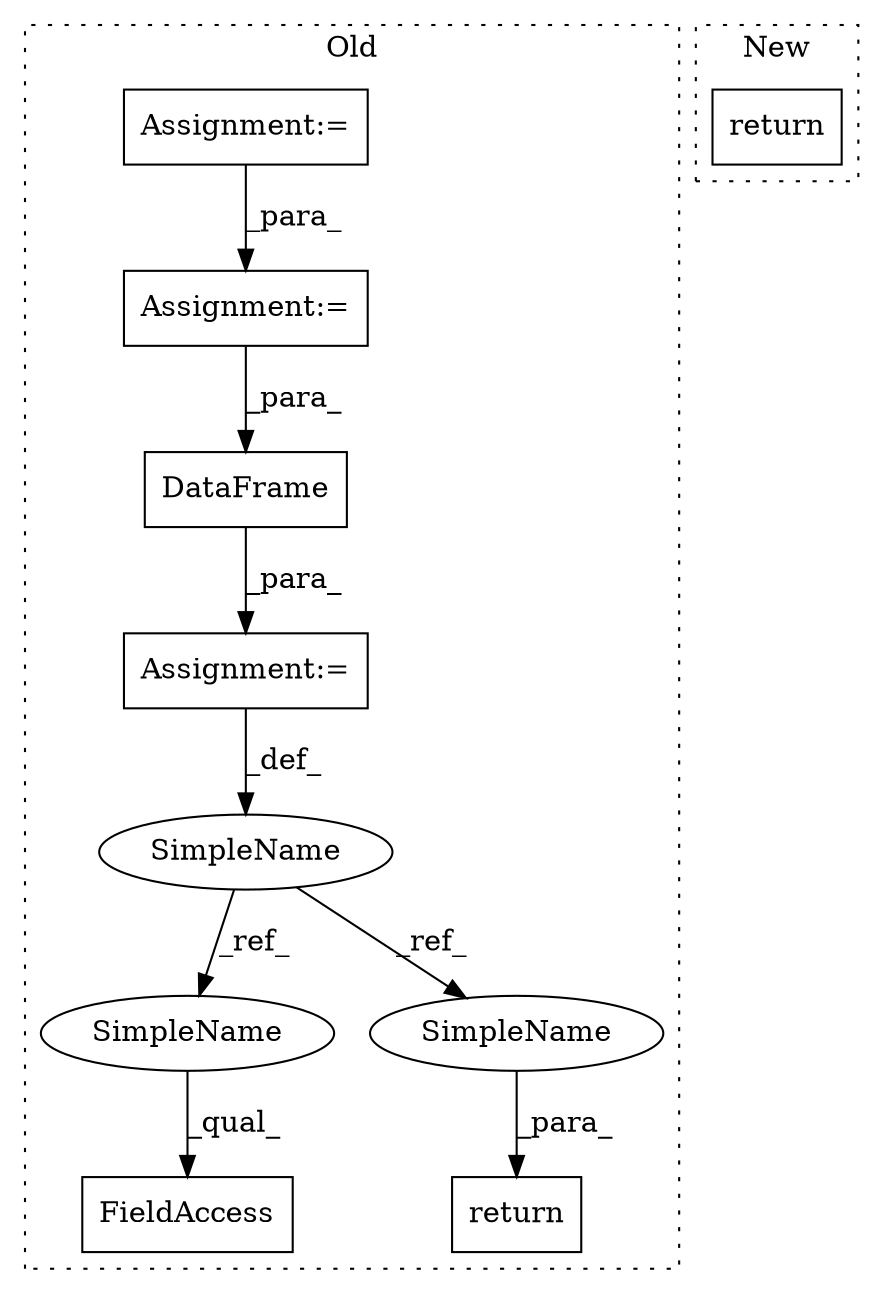 digraph G {
subgraph cluster0 {
1 [label="DataFrame" a="32" s="17172,17192" l="10,1" shape="box"];
3 [label="return" a="41" s="17284" l="7" shape="box"];
4 [label="Assignment:=" a="7" s="16909" l="1" shape="box"];
5 [label="Assignment:=" a="7" s="17164" l="1" shape="box"];
6 [label="FieldAccess" a="22" s="17249" l="28" shape="box"];
7 [label="SimpleName" a="42" s="17154" l="10" shape="ellipse"];
8 [label="Assignment:=" a="7" s="16943" l="1" shape="box"];
9 [label="SimpleName" a="42" s="17249" l="10" shape="ellipse"];
10 [label="SimpleName" a="42" s="17291" l="10" shape="ellipse"];
label = "Old";
style="dotted";
}
subgraph cluster1 {
2 [label="return" a="41" s="17365" l="7" shape="box"];
label = "New";
style="dotted";
}
1 -> 5 [label="_para_"];
4 -> 8 [label="_para_"];
5 -> 7 [label="_def_"];
7 -> 10 [label="_ref_"];
7 -> 9 [label="_ref_"];
8 -> 1 [label="_para_"];
9 -> 6 [label="_qual_"];
10 -> 3 [label="_para_"];
}